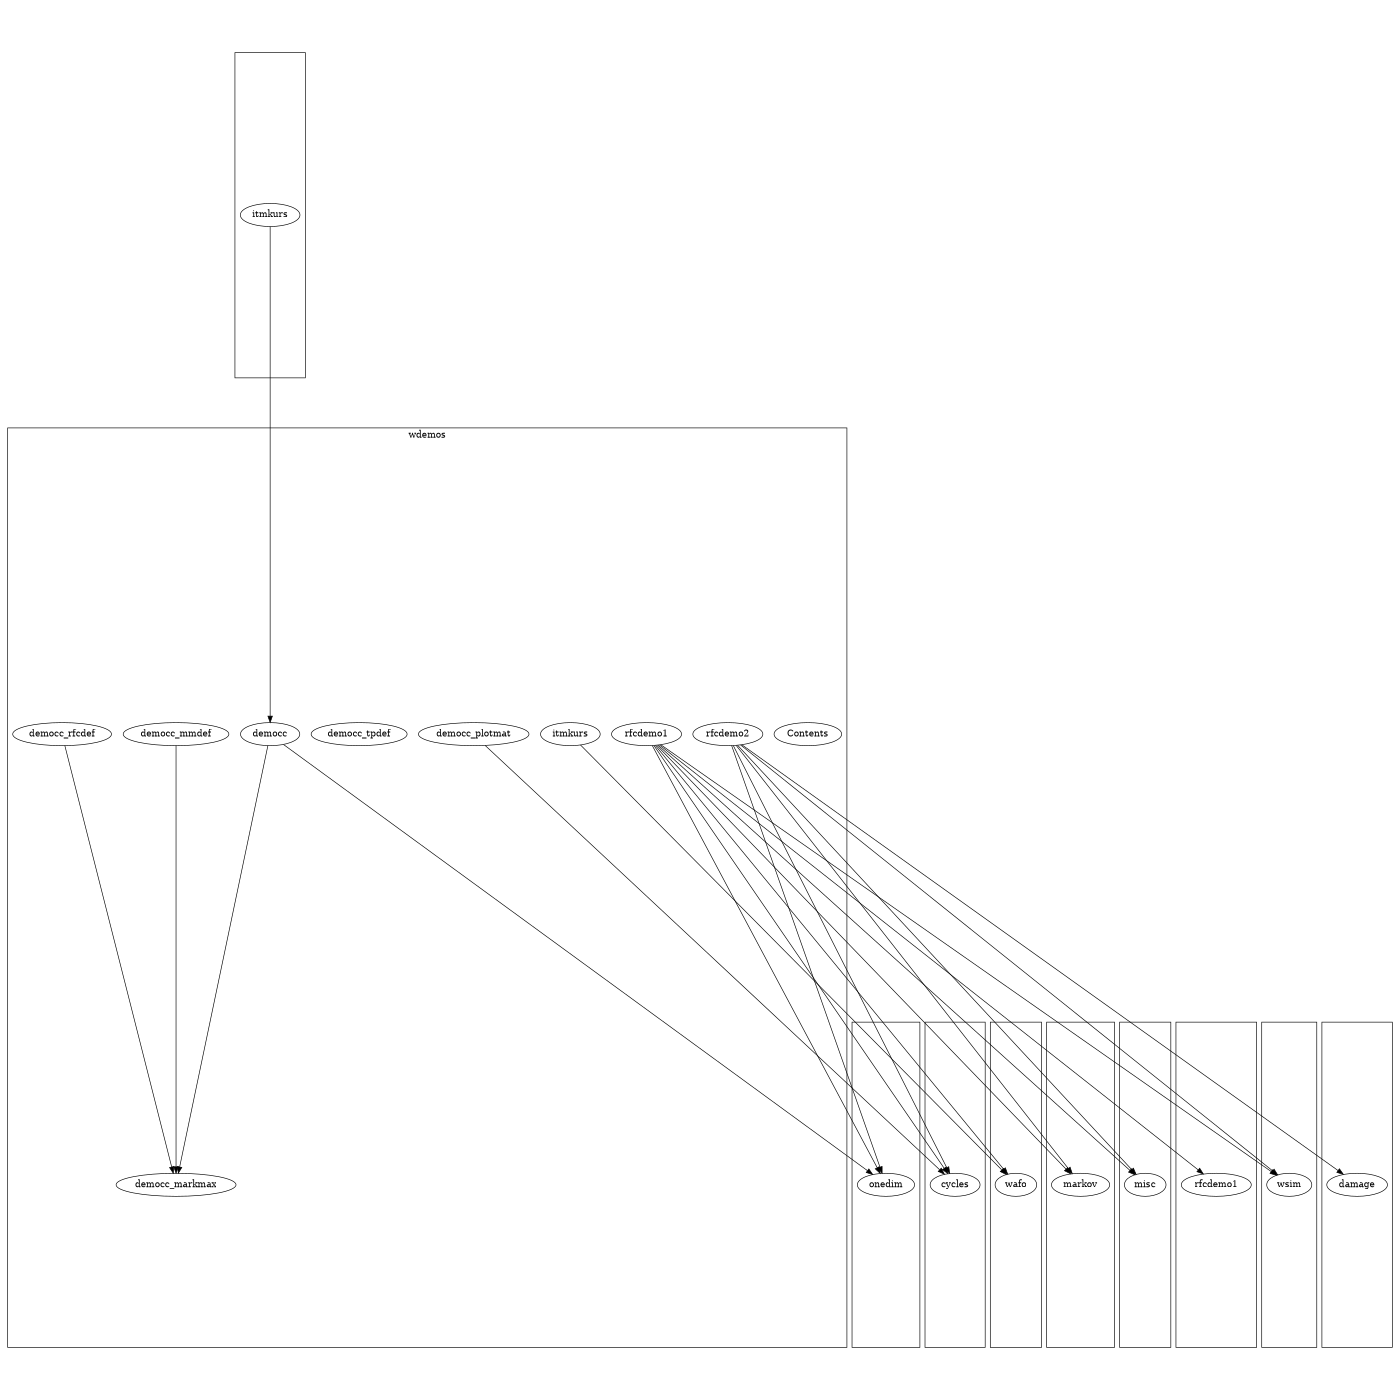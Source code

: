 /* Created by dotwrite for Matlab */
digraph dotwrite2 {
 size = "9.33107,9.33107";
 ratio = fill;
 concentrate = true;
 edge [constraint = true];
 subgraph cluster1 {
 URL = "../../wafo/graph.html";
1;
}
 subgraph cluster2 {
 URL = "../../wafo/cycles/graph.html";
2;
}
 subgraph cluster3 {
 URL = "../../wafo/damage/graph.html";
3;
}
 subgraph cluster4 {
 URL = "../../wafo/markov/graph.html";
4;
}
 subgraph cluster5 {
 URL = "../../wafo/misc/graph.html";
5;
}
 subgraph cluster6 {
 URL = "../../wafo/onedim/graph.html";
6;
}
 subgraph cluster7 {
 URL = "../../wafo/wdemos/itmkurs/graph.html";
7;
}
 subgraph cluster8 {
 URL = "../../wafo/wdemos/rfcdemo1/graph.html";
8;
}
 subgraph cluster9 {
 URL = "../../wafo/wsim/graph.html";
9;
}
 subgraph cluster10 {
 label = "wdemos";
 URL = "index.html";
10;
11;
12;
13;
14;
15;
16;
17;
18;
19;
}
  7 -> 11;
  11 -> 6;
  11 -> 12;
  13 -> 12;
  14 -> 2;
  15 -> 12;
  17 -> 1;
  18 -> 1;
  18 -> 2;
  18 -> 4;
  18 -> 5;
  18 -> 6;
  18 -> 8;
  18 -> 9;
  19 -> 2;
  19 -> 3;
  19 -> 4;
  19 -> 5;
  19 -> 6;
  19 -> 9;

 1 [URL="../../wafo/graph.html",label="wafo"];
 2 [URL="../../wafo/cycles/graph.html",label="cycles"];
 3 [URL="../../wafo/damage/graph.html",label="damage"];
 4 [URL="../../wafo/markov/graph.html",label="markov"];
 5 [URL="../../wafo/misc/graph.html",label="misc"];
 6 [URL="../../wafo/onedim/graph.html",label="onedim"];
 7 [URL="../../wafo/wdemos/itmkurs/graph.html",label="itmkurs"];
 8 [URL="../../wafo/wdemos/rfcdemo1/graph.html",label="rfcdemo1"];
 9 [URL="../../wafo/wsim/graph.html",label="wsim"];
 10 [URL="Contents.html",label="Contents"];
 11 [URL="democc.html",label="democc"];
 12 [URL="democc_markmax.html",label="democc_markmax"];
 13 [URL="democc_mmdef.html",label="democc_mmdef"];
 14 [URL="democc_plotmat.html",label="democc_plotmat"];
 15 [URL="democc_rfcdef.html",label="democc_rfcdef"];
 16 [URL="democc_tpdef.html",label="democc_tpdef"];
 17 [URL="itmkurs.html",label="itmkurs"];
 18 [URL="rfcdemo1.html",label="rfcdemo1"];
 19 [URL="rfcdemo2.html",label="rfcdemo2"];
}
